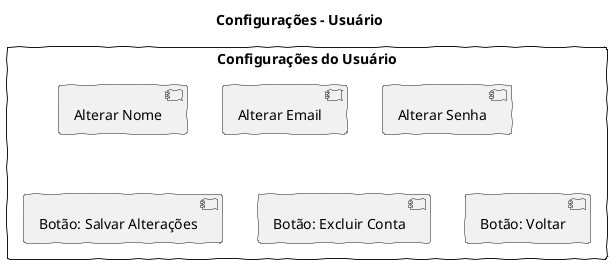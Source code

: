 @startuml
skinparam handwritten true
title Configurações - Usuário

rectangle "Configurações do Usuário" {
  [Alterar Nome]
  [Alterar Email]
  [Alterar Senha]
  [Botão: Salvar Alterações]
  [Botão: Excluir Conta]
  [Botão: Voltar]
}
@enduml
